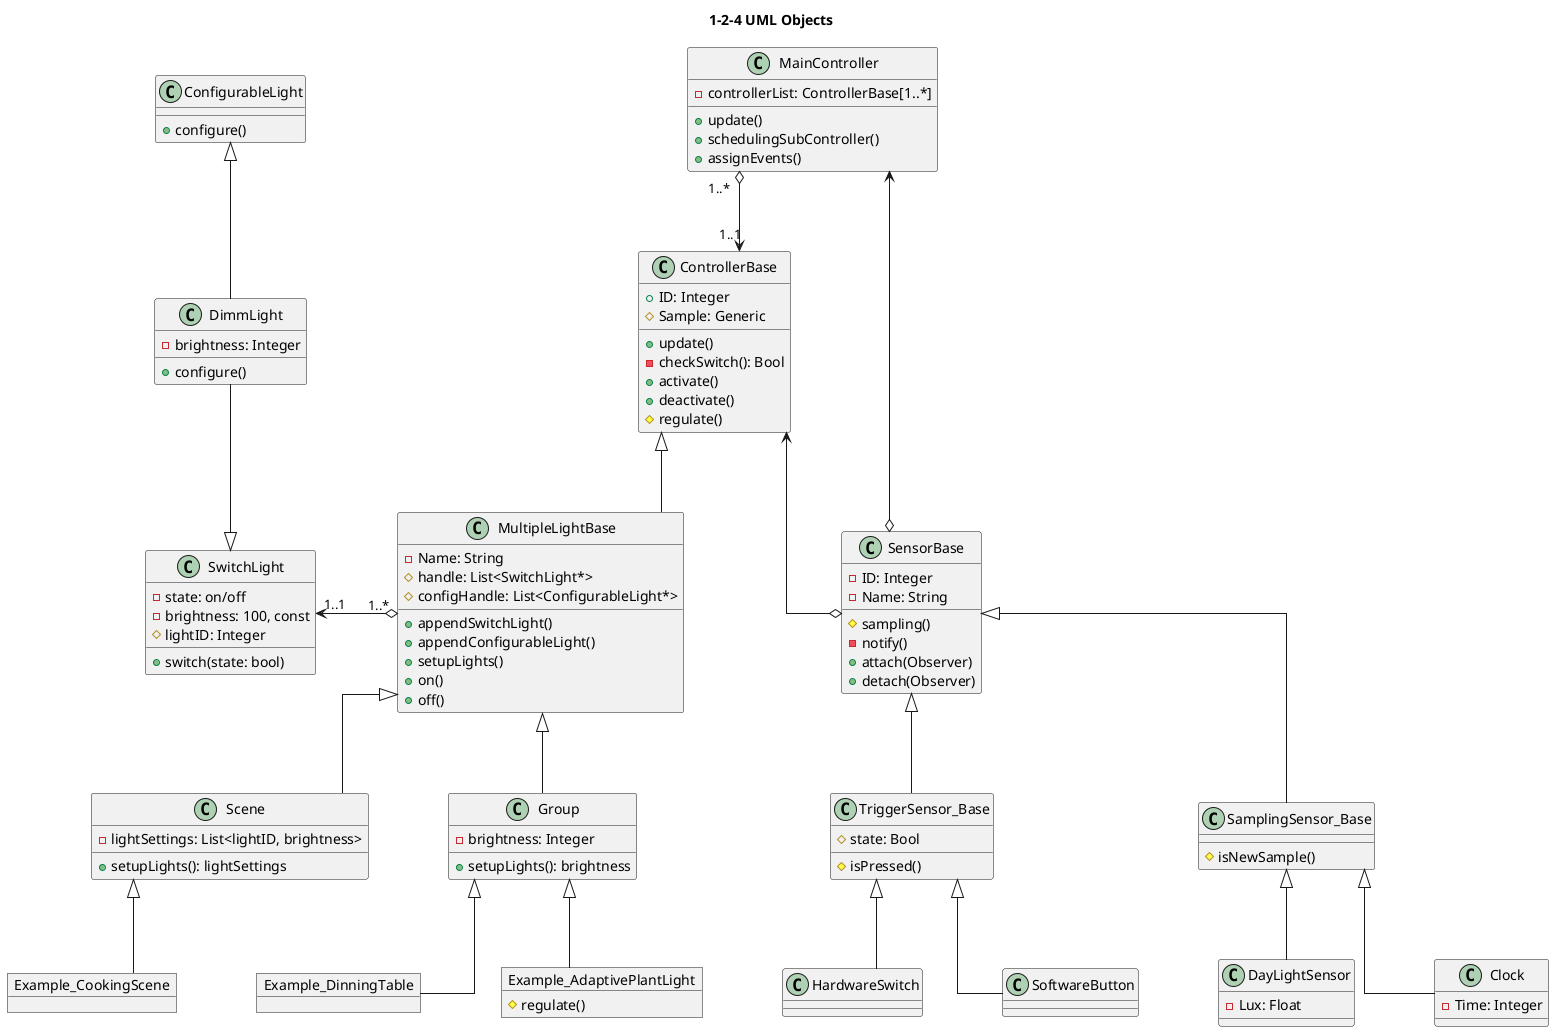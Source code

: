 @startuml
' Settings
' ============================

' use +,#,- instead of icons
'skinparam classAttributeIconSize 0

' horizontal distance in px
skinparam nodesep 80 

' vertical distance in px
skinparam ranksep 80

' use only straight lines (ortho/polyline)
skinparam linetype ortho

' title
title 1-2-4 UML Objects



' Abstract Classes
' ============================
class MultipleLightBase{
    -Name: String
    #handle: List<SwitchLight*>
    #configHandle: List<ConfigurableLight*>
    +appendSwitchLight()
    +appendConfigurableLight()
    +setupLights()
    +on()
    +off()
}

class SensorBase{
    -ID: Integer
    -Name: String
    #sampling()
    -notify()
    +attach(Observer)
    +detach(Observer)
}

class TriggerSensor_Base{
    #isPressed()
    '#publishTrigger()
    #state: Bool
}

class SamplingSensor_Base{
    #isNewSample()
    '#publishValues()
}

class ControllerBase{
    +ID: Integer
    #Sample: Generic
    +update()
    -checkSwitch(): Bool
    +activate()
    +deactivate()
    #regulate()
    
}

class ConfigurableLight{
    +configure()
}
' Concrete Classes
' ============================
class SwitchLight{
    -state: on/off
    -brightness: 100, const
    #lightID: Integer
    +switch(state: bool)
}

class DimmLight{
    -brightness: Integer
    +configure()
}

class Group{
    '#setBrightness()
    -brightness: Integer
    ': setBrightness()
    +setupLights(): brightness 
    '#regulate(): brightness
}

class Scene{
    '#setLightConfig()
    -lightSettings: List<lightID, brightness>
    +setupLights(): lightSettings
    '#regulate(): lightSettings
}

class DayLightSensor{
    - Lux: Float
}

class HardwareSwitch{
    
}

class SoftwareButton{
    
}

class Clock{
    -Time: Integer
}

'class GroupController{}

'class SceneController{}

class MainController{
    -controllerList: ControllerBase[1..*]
    +update()
    +schedulingSubController()
    +assignEvents()
}

' Instance Example
' ================================
object Example_DinningTable{
}

object Example_CookingScene{
}

object Example_AdaptivePlantLight{
    #regulate()
}

' Relations
' ================================
DimmLight --|> SwitchLight  
DimmLight -u-|> ConfigurableLight  
MultipleLightBase "1..*" o-l-> "1..1"SwitchLight

MultipleLightBase <|-d- Scene
MultipleLightBase <|-d- Group
MultipleLightBase -u-|> ControllerBase

MainController "1..*" o-d-> "1..1" ControllerBase
MainController <-r-o SensorBase
ControllerBase <--o SensorBase

SensorBase <|-- TriggerSensor_Base
SensorBase <|-- SamplingSensor_Base
TriggerSensor_Base <|-- HardwareSwitch
TriggerSensor_Base <|-d- SoftwareButton
SamplingSensor_Base <|-- DayLightSensor
SamplingSensor_Base <|-- Clock

Example_DinningTable -u-|> Group
Example_AdaptivePlantLight -u-|> Group
Example_CookingScene -u-|> Scene

' This is just for better graph allignment
Scene -[hidden]l- SwitchLight
@enduml